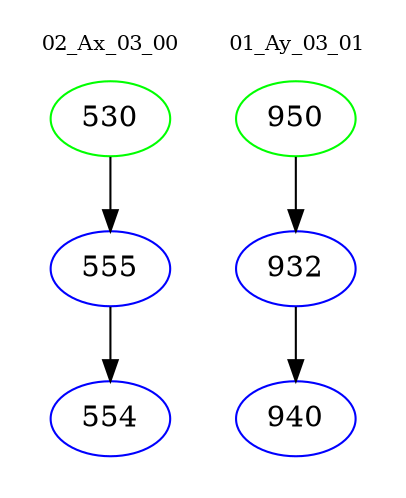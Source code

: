 digraph{
subgraph cluster_0 {
color = white
label = "02_Ax_03_00";
fontsize=10;
T0_530 [label="530", color="green"]
T0_530 -> T0_555 [color="black"]
T0_555 [label="555", color="blue"]
T0_555 -> T0_554 [color="black"]
T0_554 [label="554", color="blue"]
}
subgraph cluster_1 {
color = white
label = "01_Ay_03_01";
fontsize=10;
T1_950 [label="950", color="green"]
T1_950 -> T1_932 [color="black"]
T1_932 [label="932", color="blue"]
T1_932 -> T1_940 [color="black"]
T1_940 [label="940", color="blue"]
}
}
